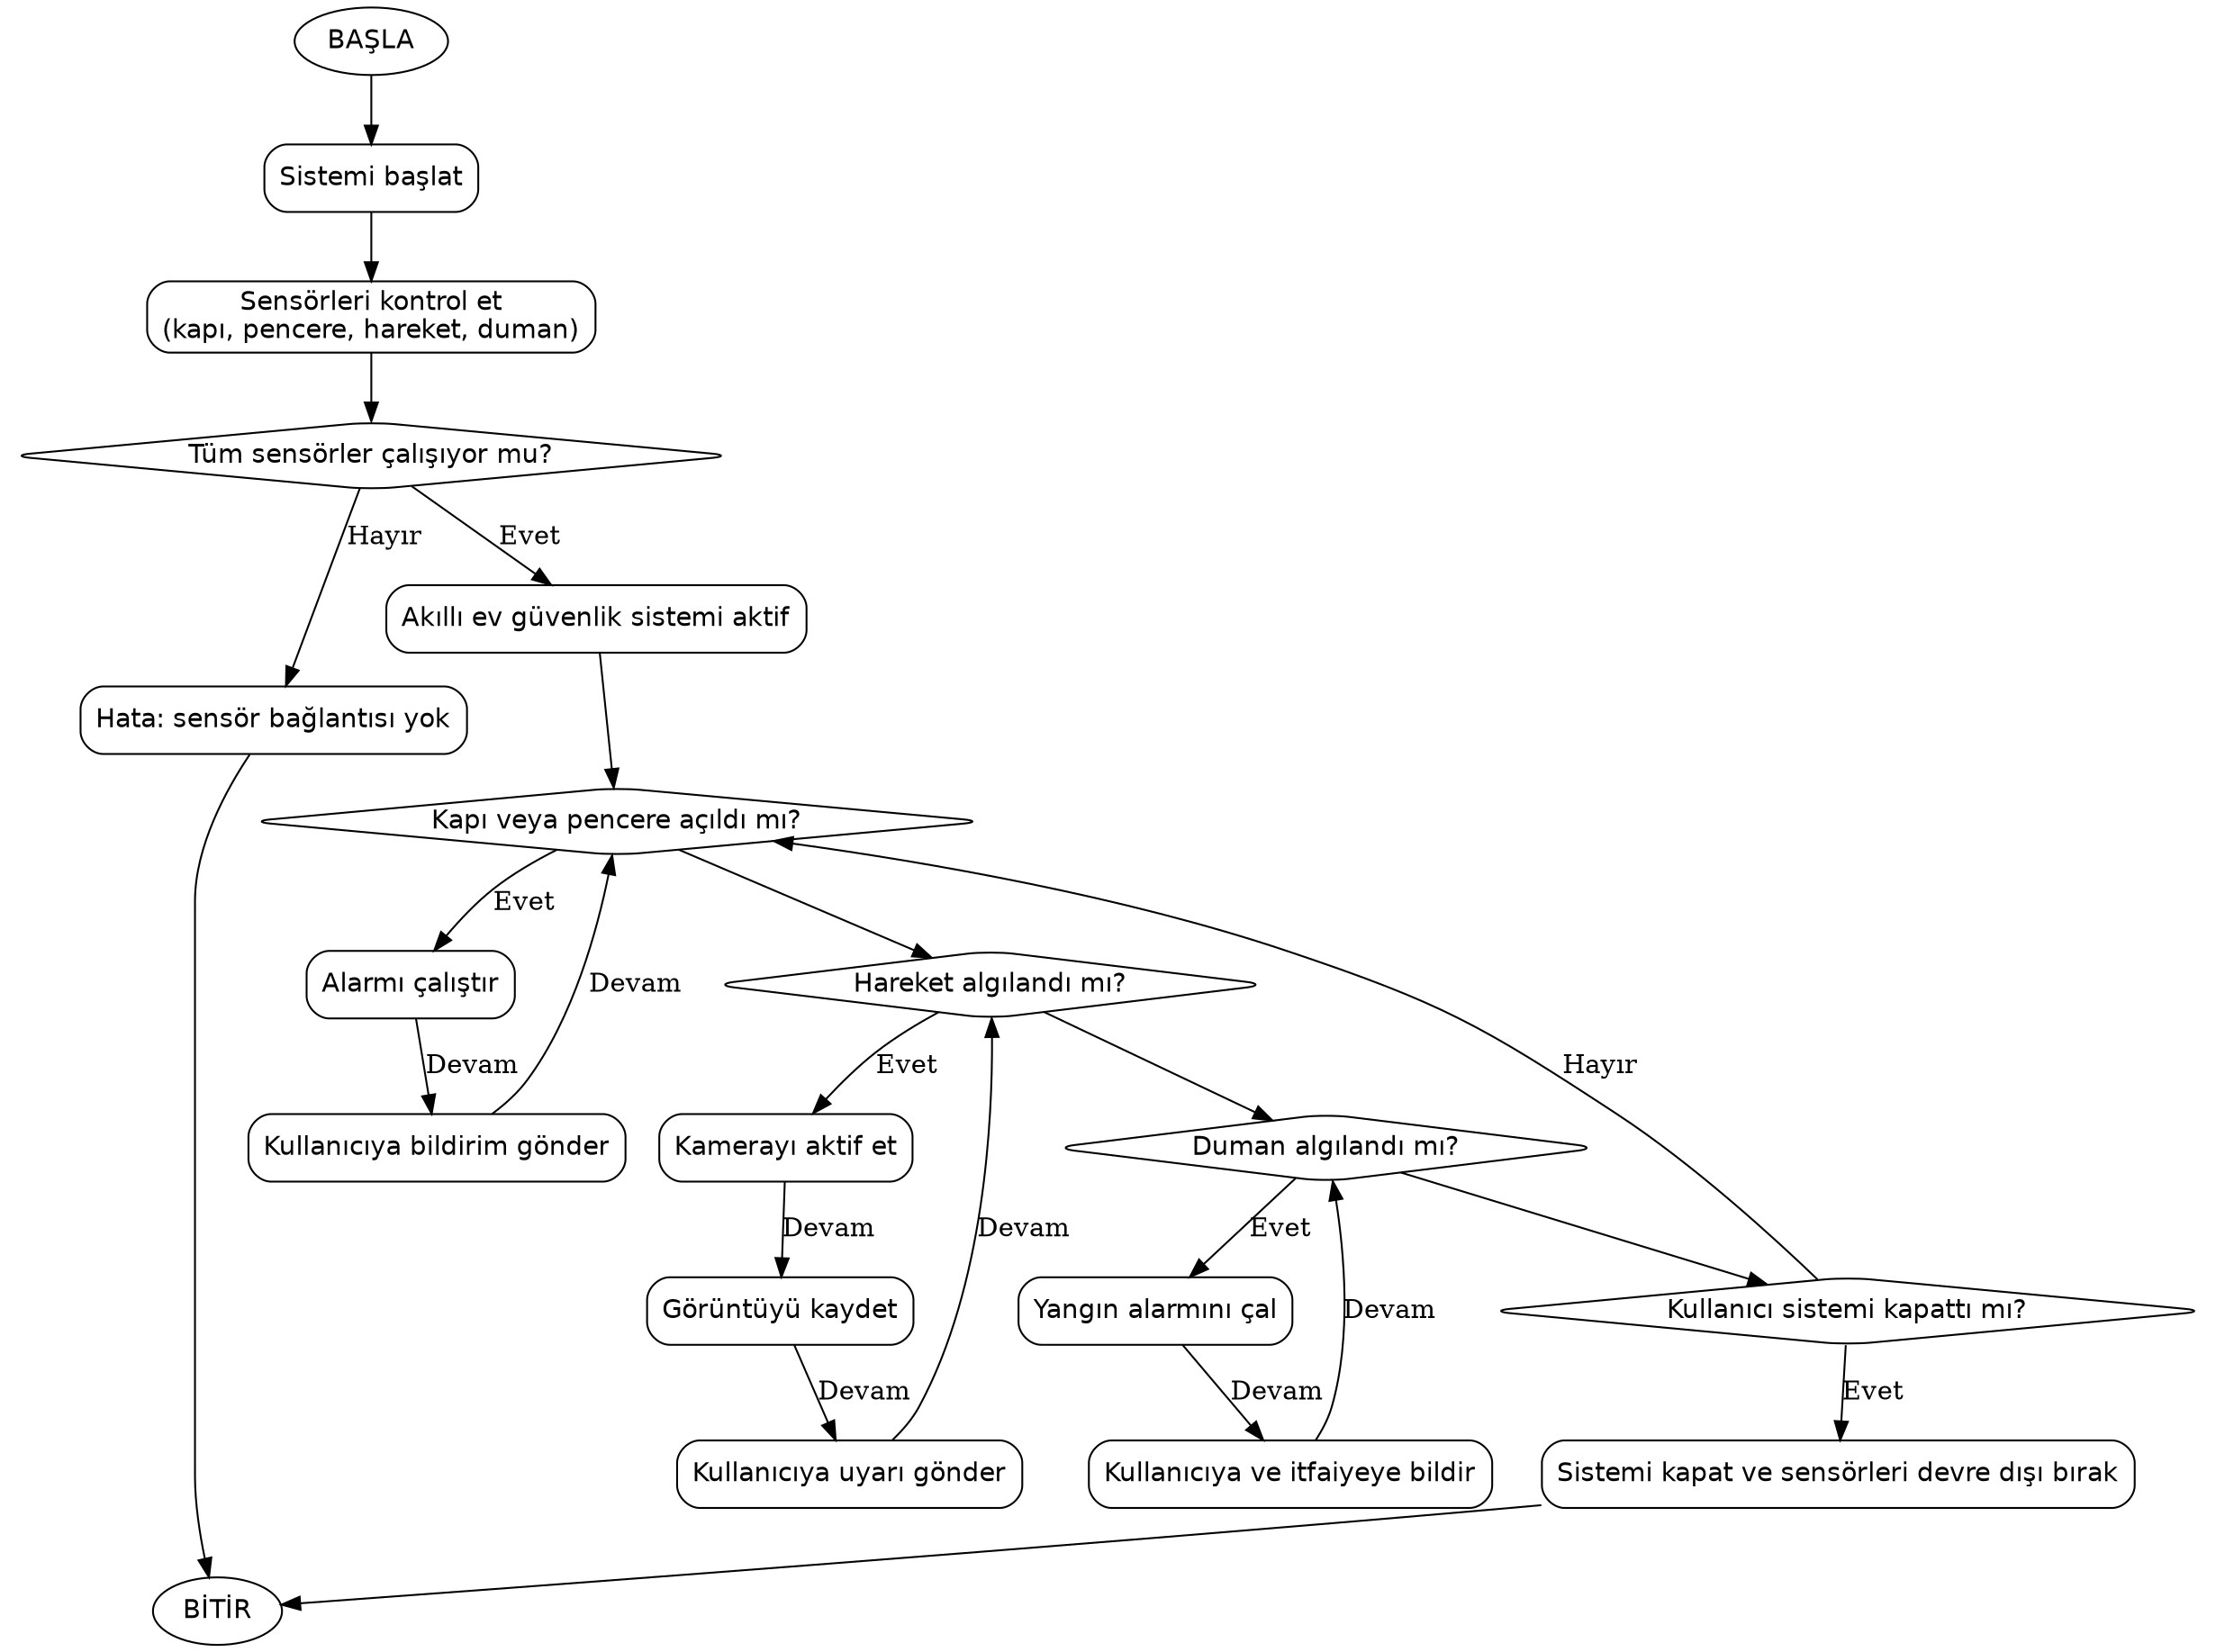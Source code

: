 digraph AkilliEvGuvenlik {
    rankdir=TB;
    node [shape=box, style=rounded, fontname="Helvetica"];

    Basla [label="BAŞLA", shape=ellipse];
    SistemBaslat [label="Sistemi başlat"];
    SensorKontrol [label="Sensörleri kontrol et\n(kapı, pencere, hareket, duman)"];
    SensorDurum [label="Tüm sensörler çalışıyor mu?", shape=diamond];
    Hata [label="Hata: sensör bağlantısı yok"];
    SistemAktif [label="Akıllı ev güvenlik sistemi aktif"];

    KapıPencere [label="Kapı veya pencere açıldı mı?", shape=diamond];
    Alarm [label="Alarmı çalıştır"];
    Bildirim [label="Kullanıcıya bildirim gönder"];

    Hareket [label="Hareket algılandı mı?", shape=diamond];
    Kamera [label="Kamerayı aktif et"];
    Kayit [label="Görüntüyü kaydet"];
    Uyari [label="Kullanıcıya uyarı gönder"];

    Duman [label="Duman algılandı mı?", shape=diamond];
    Yangin [label="Yangın alarmını çal"];
    Itfaiye [label="Kullanıcıya ve itfaiyeye bildir"];

    KullaniciKapat [label="Kullanıcı sistemi kapattı mı?", shape=diamond];
    Kapat [label="Sistemi kapat ve sensörleri devre dışı bırak"];
    Bitir [label="BİTİR", shape=ellipse];

    // bağlantılar
    Basla -> SistemBaslat -> SensorKontrol -> SensorDurum;
    SensorDurum -> SistemAktif [label="Evet"];
    SensorDurum -> Hata [label="Hayır"];
    Hata -> Bitir;

    SistemAktif -> KapıPencere;
    KapıPencere -> Alarm [label="Evet"];
    Alarm -> Bildirim -> KapıPencere [label="Devam"];

    KapıPencere -> Hareket;
    Hareket -> Kamera [label="Evet"];
    Kamera -> Kayit -> Uyari -> Hareket [label="Devam"];

    Hareket -> Duman;
    Duman -> Yangin [label="Evet"];
    Yangin -> Itfaiye -> Duman [label="Devam"];

    Duman -> KullaniciKapat;
    KullaniciKapat -> Kapat [label="Evet"];
    Kapat -> Bitir;
    KullaniciKapat -> KapıPencere [label="Hayır"];
}
